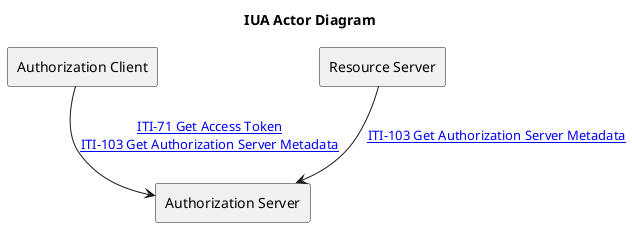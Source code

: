 @startuml
title IUA Actor Diagram
agent "Authorization Client" as Client
agent "Resource Server" as ResourceServer
agent "Authorization Server" as Server
Client -down-> Server : "[[iti-71.html ITI-71 Get Access Token]]\n[[iti-103.html ITI-103 Get Authorization Server Metadata]]"
ResourceServer -down-> Server : "[[iti-103.html ITI-103 Get Authorization Server Metadata]]"
@enduml